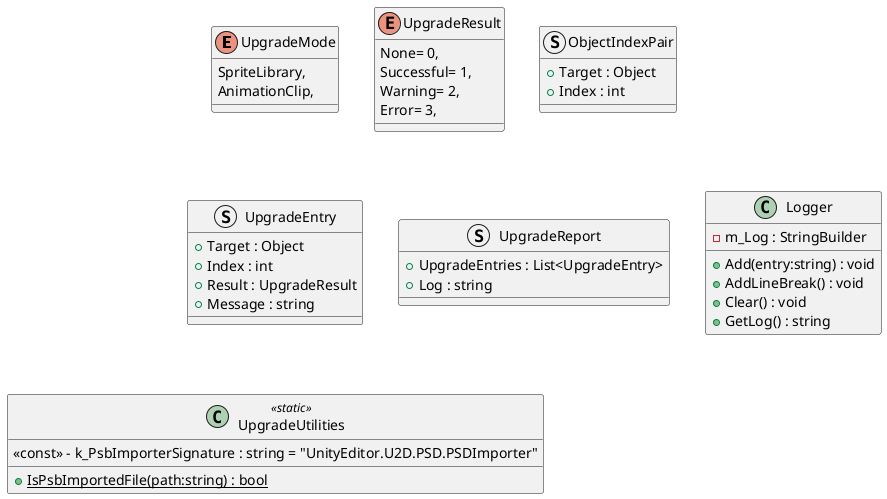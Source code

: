 @startuml
enum UpgradeMode {
    SpriteLibrary,
    AnimationClip,
}
enum UpgradeResult {
    None= 0,
    Successful= 1,
    Warning= 2,
    Error= 3,
}
struct ObjectIndexPair {
    + Target : Object
    + Index : int
}
struct UpgradeEntry {
    + Target : Object
    + Index : int
    + Result : UpgradeResult
    + Message : string
}
struct UpgradeReport {
    + UpgradeEntries : List<UpgradeEntry>
    + Log : string
}
class Logger {
    - m_Log : StringBuilder
    + Add(entry:string) : void
    + AddLineBreak() : void
    + Clear() : void
    + GetLog() : string
}
class UpgradeUtilities <<static>> {
    <<const>> - k_PsbImporterSignature : string = "UnityEditor.U2D.PSD.PSDImporter"
    + {static} IsPsbImportedFile(path:string) : bool
}
@enduml
